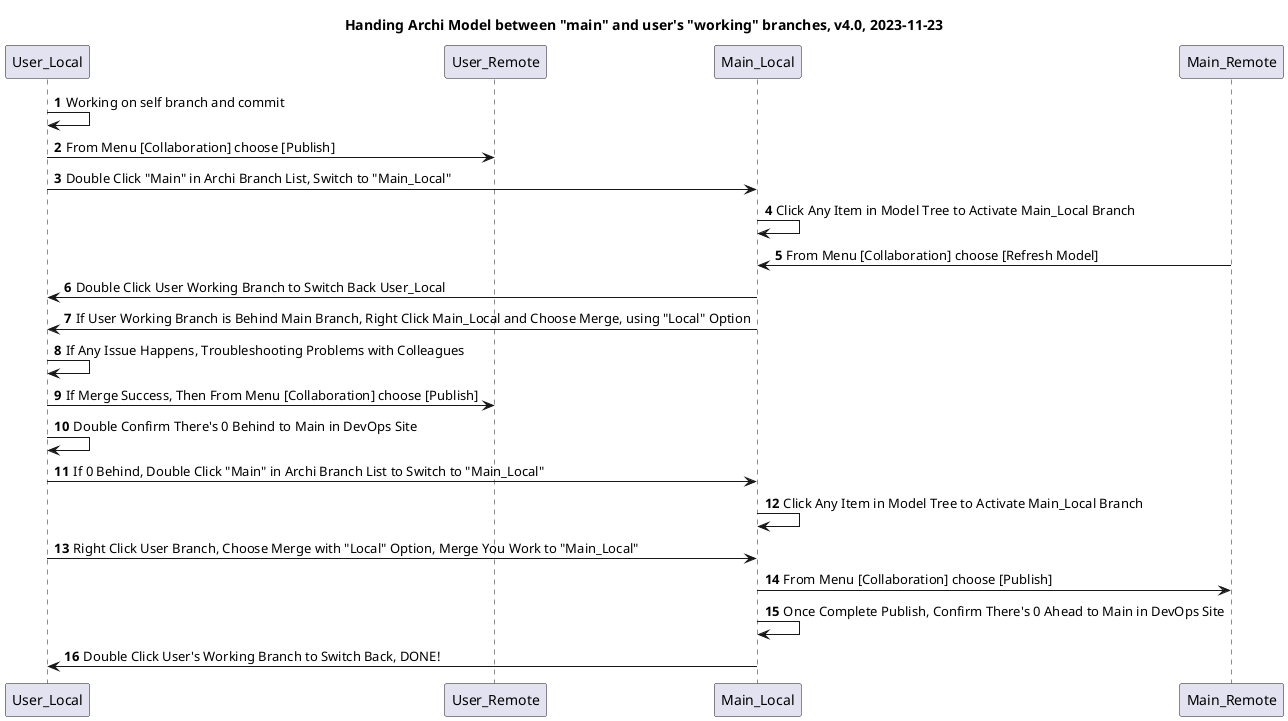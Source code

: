 @startuml
'https://plantuml.com/sequence-diagram

title Handing Archi Model between "main" and user's "working" branches, v4.0, 2023-11-23

autonumber

User_Local -> User_Local: Working on self branch and commit
User_Local -> User_Remote: From Menu [Collaboration] choose [Publish]
User_Local -> Main_Local: Double Click "Main" in Archi Branch List, Switch to "Main_Local"
Main_Local -> Main_Local: Click Any Item in Model Tree to Activate Main_Local Branch
Main_Remote -> Main_Local: From Menu [Collaboration] choose [Refresh Model]
Main_Local -> User_Local: Double Click User Working Branch to Switch Back User_Local
Main_Local -> User_Local: If User Working Branch is Behind Main Branch, Right Click Main_Local and Choose Merge, using "Local" Option
User_Local -> User_Local: If Any Issue Happens, Troubleshooting Problems with Colleagues
User_Local -> User_Remote: If Merge Success, Then From Menu [Collaboration] choose [Publish]
User_Local -> User_Local: Double Confirm There's 0 Behind to Main in DevOps Site
User_Local -> Main_Local: If 0 Behind, Double Click "Main" in Archi Branch List to Switch to "Main_Local"
Main_Local -> Main_Local: Click Any Item in Model Tree to Activate Main_Local Branch
User_Local -> Main_Local: Right Click User Branch, Choose Merge with "Local" Option, Merge You Work to "Main_Local"
Main_Local -> Main_Remote: From Menu [Collaboration] choose [Publish]
Main_Local -> Main_Local: Once Complete Publish, Confirm There's 0 Ahead to Main in DevOps Site
Main_Local -> User_Local: Double Click User's Working Branch to Switch Back, DONE!

@enduml